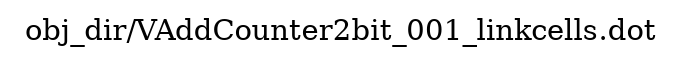 digraph v3graph {
	graph	[label="obj_dir/VAddCounter2bit_001_linkcells.dot",
		 labelloc=t, labeljust=l,
		 //size="7.5,10",
		 rankdir=TB];
}
